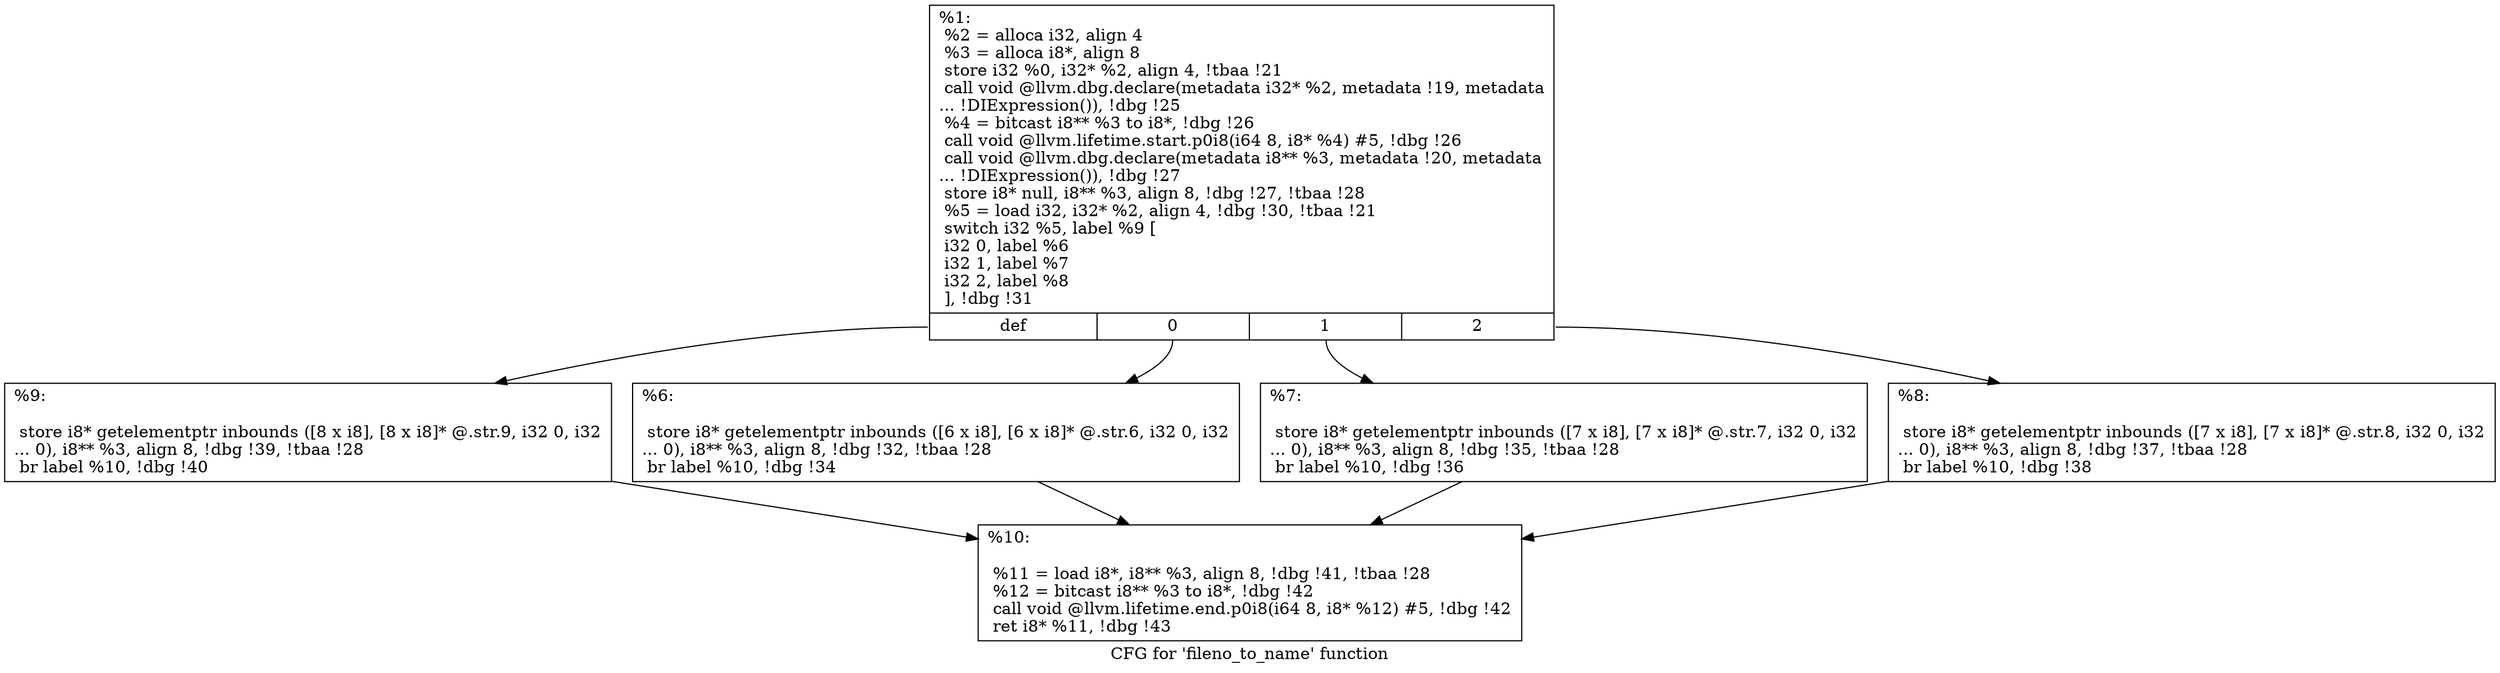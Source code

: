 digraph "CFG for 'fileno_to_name' function" {
	label="CFG for 'fileno_to_name' function";

	Node0x22cfb00 [shape=record,label="{%1:\l  %2 = alloca i32, align 4\l  %3 = alloca i8*, align 8\l  store i32 %0, i32* %2, align 4, !tbaa !21\l  call void @llvm.dbg.declare(metadata i32* %2, metadata !19, metadata\l... !DIExpression()), !dbg !25\l  %4 = bitcast i8** %3 to i8*, !dbg !26\l  call void @llvm.lifetime.start.p0i8(i64 8, i8* %4) #5, !dbg !26\l  call void @llvm.dbg.declare(metadata i8** %3, metadata !20, metadata\l... !DIExpression()), !dbg !27\l  store i8* null, i8** %3, align 8, !dbg !27, !tbaa !28\l  %5 = load i32, i32* %2, align 4, !dbg !30, !tbaa !21\l  switch i32 %5, label %9 [\l    i32 0, label %6\l    i32 1, label %7\l    i32 2, label %8\l  ], !dbg !31\l|{<s0>def|<s1>0|<s2>1|<s3>2}}"];
	Node0x22cfb00:s0 -> Node0x22cfcb0;
	Node0x22cfb00:s1 -> Node0x22cfbc0;
	Node0x22cfb00:s2 -> Node0x22cfc10;
	Node0x22cfb00:s3 -> Node0x22cfc60;
	Node0x22cfbc0 [shape=record,label="{%6:\l\l  store i8* getelementptr inbounds ([6 x i8], [6 x i8]* @.str.6, i32 0, i32\l... 0), i8** %3, align 8, !dbg !32, !tbaa !28\l  br label %10, !dbg !34\l}"];
	Node0x22cfbc0 -> Node0x22cfd00;
	Node0x22cfc10 [shape=record,label="{%7:\l\l  store i8* getelementptr inbounds ([7 x i8], [7 x i8]* @.str.7, i32 0, i32\l... 0), i8** %3, align 8, !dbg !35, !tbaa !28\l  br label %10, !dbg !36\l}"];
	Node0x22cfc10 -> Node0x22cfd00;
	Node0x22cfc60 [shape=record,label="{%8:\l\l  store i8* getelementptr inbounds ([7 x i8], [7 x i8]* @.str.8, i32 0, i32\l... 0), i8** %3, align 8, !dbg !37, !tbaa !28\l  br label %10, !dbg !38\l}"];
	Node0x22cfc60 -> Node0x22cfd00;
	Node0x22cfcb0 [shape=record,label="{%9:\l\l  store i8* getelementptr inbounds ([8 x i8], [8 x i8]* @.str.9, i32 0, i32\l... 0), i8** %3, align 8, !dbg !39, !tbaa !28\l  br label %10, !dbg !40\l}"];
	Node0x22cfcb0 -> Node0x22cfd00;
	Node0x22cfd00 [shape=record,label="{%10:\l\l  %11 = load i8*, i8** %3, align 8, !dbg !41, !tbaa !28\l  %12 = bitcast i8** %3 to i8*, !dbg !42\l  call void @llvm.lifetime.end.p0i8(i64 8, i8* %12) #5, !dbg !42\l  ret i8* %11, !dbg !43\l}"];
}
